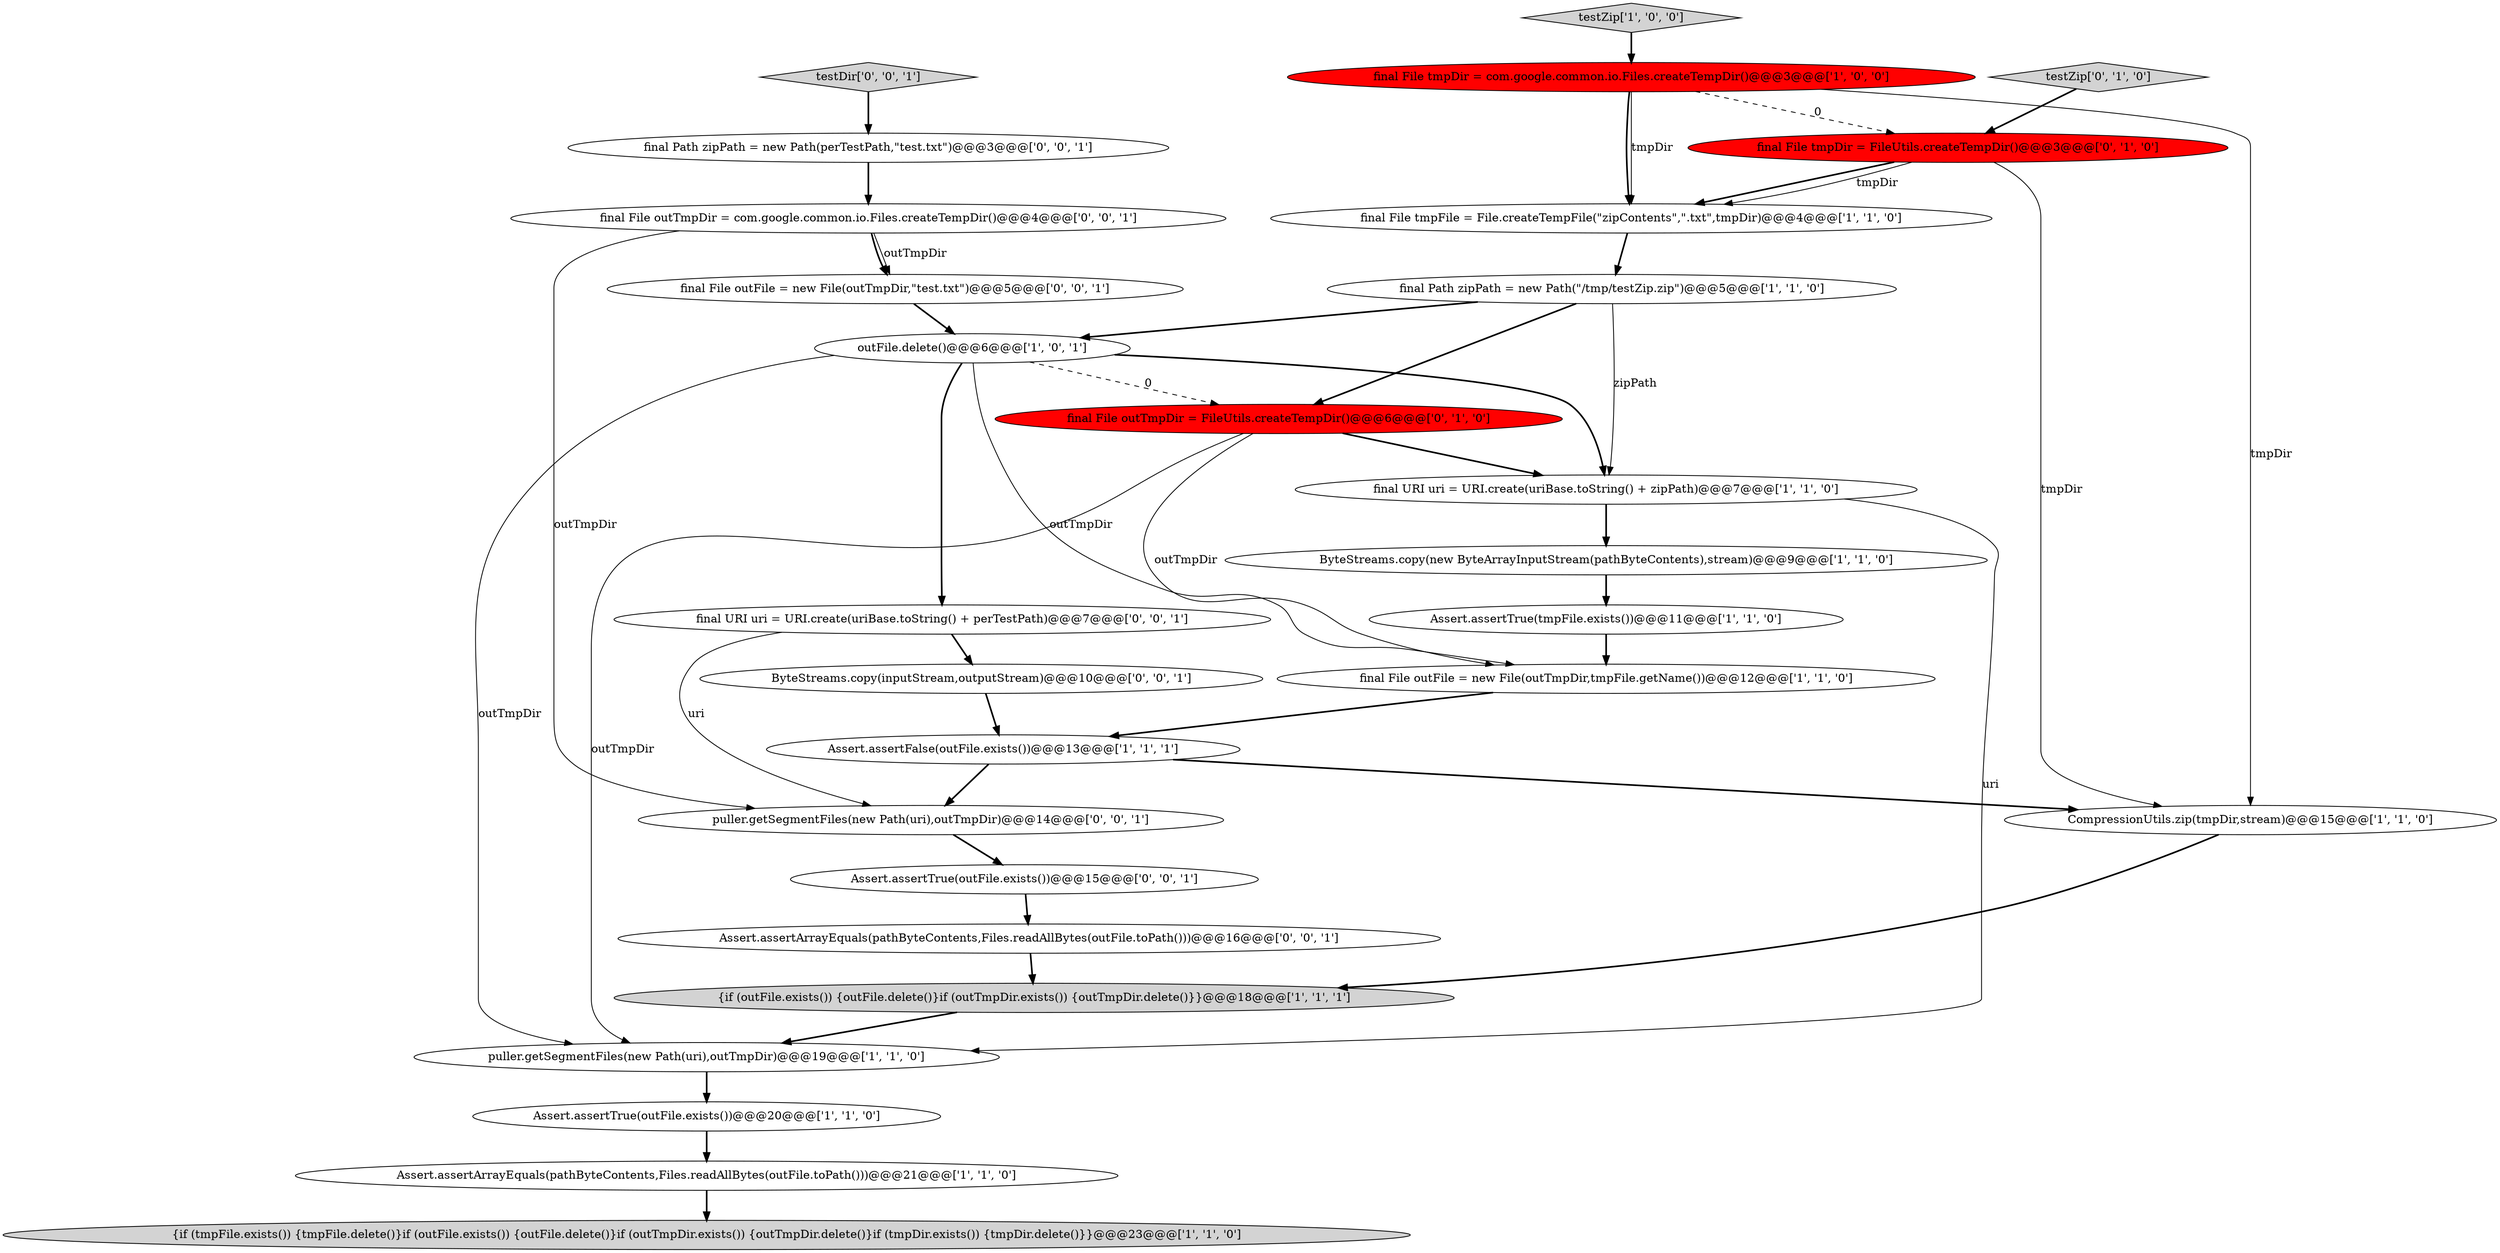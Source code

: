 digraph {
26 [style = filled, label = "testDir['0', '0', '1']", fillcolor = lightgray, shape = diamond image = "AAA0AAABBB3BBB"];
8 [style = filled, label = "final Path zipPath = new Path(\"/tmp/testZip.zip\")@@@5@@@['1', '1', '0']", fillcolor = white, shape = ellipse image = "AAA0AAABBB1BBB"];
15 [style = filled, label = "puller.getSegmentFiles(new Path(uri),outTmpDir)@@@19@@@['1', '1', '0']", fillcolor = white, shape = ellipse image = "AAA0AAABBB1BBB"];
18 [style = filled, label = "final File outTmpDir = FileUtils.createTempDir()@@@6@@@['0', '1', '0']", fillcolor = red, shape = ellipse image = "AAA1AAABBB2BBB"];
23 [style = filled, label = "Assert.assertArrayEquals(pathByteContents,Files.readAllBytes(outFile.toPath()))@@@16@@@['0', '0', '1']", fillcolor = white, shape = ellipse image = "AAA0AAABBB3BBB"];
24 [style = filled, label = "final Path zipPath = new Path(perTestPath,\"test.txt\")@@@3@@@['0', '0', '1']", fillcolor = white, shape = ellipse image = "AAA0AAABBB3BBB"];
16 [style = filled, label = "testZip['0', '1', '0']", fillcolor = lightgray, shape = diamond image = "AAA0AAABBB2BBB"];
21 [style = filled, label = "final File outTmpDir = com.google.common.io.Files.createTempDir()@@@4@@@['0', '0', '1']", fillcolor = white, shape = ellipse image = "AAA0AAABBB3BBB"];
22 [style = filled, label = "ByteStreams.copy(inputStream,outputStream)@@@10@@@['0', '0', '1']", fillcolor = white, shape = ellipse image = "AAA0AAABBB3BBB"];
2 [style = filled, label = "final URI uri = URI.create(uriBase.toString() + zipPath)@@@7@@@['1', '1', '0']", fillcolor = white, shape = ellipse image = "AAA0AAABBB1BBB"];
27 [style = filled, label = "Assert.assertTrue(outFile.exists())@@@15@@@['0', '0', '1']", fillcolor = white, shape = ellipse image = "AAA0AAABBB3BBB"];
1 [style = filled, label = "Assert.assertFalse(outFile.exists())@@@13@@@['1', '1', '1']", fillcolor = white, shape = ellipse image = "AAA0AAABBB1BBB"];
3 [style = filled, label = "CompressionUtils.zip(tmpDir,stream)@@@15@@@['1', '1', '0']", fillcolor = white, shape = ellipse image = "AAA0AAABBB1BBB"];
11 [style = filled, label = "Assert.assertArrayEquals(pathByteContents,Files.readAllBytes(outFile.toPath()))@@@21@@@['1', '1', '0']", fillcolor = white, shape = ellipse image = "AAA0AAABBB1BBB"];
12 [style = filled, label = "Assert.assertTrue(outFile.exists())@@@20@@@['1', '1', '0']", fillcolor = white, shape = ellipse image = "AAA0AAABBB1BBB"];
25 [style = filled, label = "puller.getSegmentFiles(new Path(uri),outTmpDir)@@@14@@@['0', '0', '1']", fillcolor = white, shape = ellipse image = "AAA0AAABBB3BBB"];
14 [style = filled, label = "{if (tmpFile.exists()) {tmpFile.delete()}if (outFile.exists()) {outFile.delete()}if (outTmpDir.exists()) {outTmpDir.delete()}if (tmpDir.exists()) {tmpDir.delete()}}@@@23@@@['1', '1', '0']", fillcolor = lightgray, shape = ellipse image = "AAA0AAABBB1BBB"];
9 [style = filled, label = "final File tmpDir = com.google.common.io.Files.createTempDir()@@@3@@@['1', '0', '0']", fillcolor = red, shape = ellipse image = "AAA1AAABBB1BBB"];
4 [style = filled, label = "testZip['1', '0', '0']", fillcolor = lightgray, shape = diamond image = "AAA0AAABBB1BBB"];
7 [style = filled, label = "{if (outFile.exists()) {outFile.delete()}if (outTmpDir.exists()) {outTmpDir.delete()}}@@@18@@@['1', '1', '1']", fillcolor = lightgray, shape = ellipse image = "AAA0AAABBB1BBB"];
20 [style = filled, label = "final URI uri = URI.create(uriBase.toString() + perTestPath)@@@7@@@['0', '0', '1']", fillcolor = white, shape = ellipse image = "AAA0AAABBB3BBB"];
6 [style = filled, label = "outFile.delete()@@@6@@@['1', '0', '1']", fillcolor = white, shape = ellipse image = "AAA0AAABBB1BBB"];
19 [style = filled, label = "final File outFile = new File(outTmpDir,\"test.txt\")@@@5@@@['0', '0', '1']", fillcolor = white, shape = ellipse image = "AAA0AAABBB3BBB"];
13 [style = filled, label = "ByteStreams.copy(new ByteArrayInputStream(pathByteContents),stream)@@@9@@@['1', '1', '0']", fillcolor = white, shape = ellipse image = "AAA0AAABBB1BBB"];
10 [style = filled, label = "Assert.assertTrue(tmpFile.exists())@@@11@@@['1', '1', '0']", fillcolor = white, shape = ellipse image = "AAA0AAABBB1BBB"];
17 [style = filled, label = "final File tmpDir = FileUtils.createTempDir()@@@3@@@['0', '1', '0']", fillcolor = red, shape = ellipse image = "AAA1AAABBB2BBB"];
5 [style = filled, label = "final File tmpFile = File.createTempFile(\"zipContents\",\".txt\",tmpDir)@@@4@@@['1', '1', '0']", fillcolor = white, shape = ellipse image = "AAA0AAABBB1BBB"];
0 [style = filled, label = "final File outFile = new File(outTmpDir,tmpFile.getName())@@@12@@@['1', '1', '0']", fillcolor = white, shape = ellipse image = "AAA0AAABBB1BBB"];
21->25 [style = solid, label="outTmpDir"];
13->10 [style = bold, label=""];
9->3 [style = solid, label="tmpDir"];
5->8 [style = bold, label=""];
4->9 [style = bold, label=""];
17->5 [style = bold, label=""];
2->15 [style = solid, label="uri"];
21->19 [style = bold, label=""];
11->14 [style = bold, label=""];
8->18 [style = bold, label=""];
20->25 [style = solid, label="uri"];
18->15 [style = solid, label="outTmpDir"];
18->0 [style = solid, label="outTmpDir"];
12->11 [style = bold, label=""];
1->3 [style = bold, label=""];
8->6 [style = bold, label=""];
16->17 [style = bold, label=""];
18->2 [style = bold, label=""];
19->6 [style = bold, label=""];
26->24 [style = bold, label=""];
20->22 [style = bold, label=""];
2->13 [style = bold, label=""];
6->2 [style = bold, label=""];
6->18 [style = dashed, label="0"];
8->2 [style = solid, label="zipPath"];
6->20 [style = bold, label=""];
25->27 [style = bold, label=""];
21->19 [style = solid, label="outTmpDir"];
6->0 [style = solid, label="outTmpDir"];
9->5 [style = solid, label="tmpDir"];
3->7 [style = bold, label=""];
24->21 [style = bold, label=""];
0->1 [style = bold, label=""];
9->17 [style = dashed, label="0"];
10->0 [style = bold, label=""];
9->5 [style = bold, label=""];
7->15 [style = bold, label=""];
27->23 [style = bold, label=""];
15->12 [style = bold, label=""];
23->7 [style = bold, label=""];
22->1 [style = bold, label=""];
1->25 [style = bold, label=""];
17->5 [style = solid, label="tmpDir"];
6->15 [style = solid, label="outTmpDir"];
17->3 [style = solid, label="tmpDir"];
}
